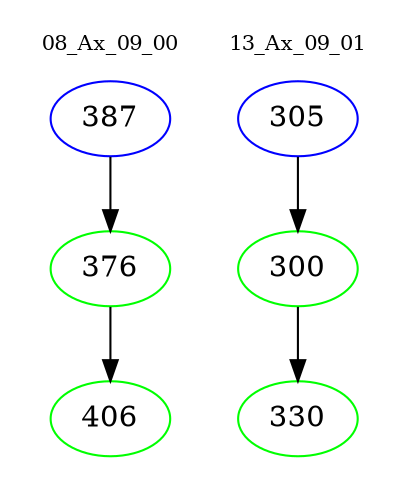 digraph{
subgraph cluster_0 {
color = white
label = "08_Ax_09_00";
fontsize=10;
T0_387 [label="387", color="blue"]
T0_387 -> T0_376 [color="black"]
T0_376 [label="376", color="green"]
T0_376 -> T0_406 [color="black"]
T0_406 [label="406", color="green"]
}
subgraph cluster_1 {
color = white
label = "13_Ax_09_01";
fontsize=10;
T1_305 [label="305", color="blue"]
T1_305 -> T1_300 [color="black"]
T1_300 [label="300", color="green"]
T1_300 -> T1_330 [color="black"]
T1_330 [label="330", color="green"]
}
}
